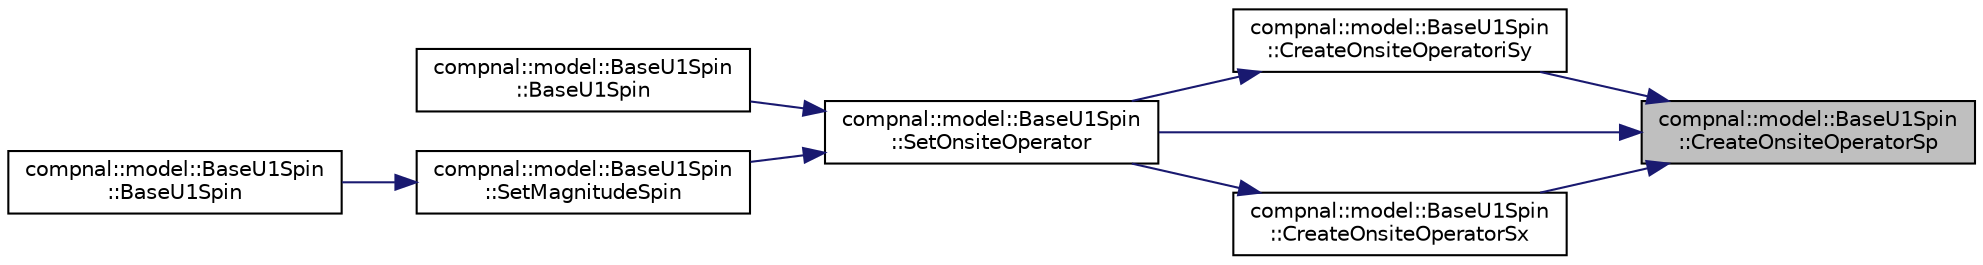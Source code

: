digraph "compnal::model::BaseU1Spin::CreateOnsiteOperatorSp"
{
 // INTERACTIVE_SVG=YES
 // LATEX_PDF_SIZE
  edge [fontname="Helvetica",fontsize="10",labelfontname="Helvetica",labelfontsize="10"];
  node [fontname="Helvetica",fontsize="10",shape=record];
  rankdir="RL";
  Node1 [label="compnal::model::BaseU1Spin\l::CreateOnsiteOperatorSp",height=0.2,width=0.4,color="black", fillcolor="grey75", style="filled", fontcolor="black",tooltip="Generate the spin-  raising operator ."];
  Node1 -> Node2 [dir="back",color="midnightblue",fontsize="10",style="solid",fontname="Helvetica"];
  Node2 [label="compnal::model::BaseU1Spin\l::CreateOnsiteOperatoriSy",height=0.2,width=0.4,color="black", fillcolor="white", style="filled",URL="$d6/d49/classcompnal_1_1model_1_1_base_u1_spin.html#a0ad8ed9859946ad665f469f200278188",tooltip="Generate the spin-  operator for the y-direction  with  being the imaginary unit."];
  Node2 -> Node3 [dir="back",color="midnightblue",fontsize="10",style="solid",fontname="Helvetica"];
  Node3 [label="compnal::model::BaseU1Spin\l::SetOnsiteOperator",height=0.2,width=0.4,color="black", fillcolor="white", style="filled",URL="$d6/d49/classcompnal_1_1model_1_1_base_u1_spin.html#a55509590c0fe917c47ba022acbabcb2c",tooltip="Set onsite operators."];
  Node3 -> Node4 [dir="back",color="midnightblue",fontsize="10",style="solid",fontname="Helvetica"];
  Node4 [label="compnal::model::BaseU1Spin\l::BaseU1Spin",height=0.2,width=0.4,color="black", fillcolor="white", style="filled",URL="$d6/d49/classcompnal_1_1model_1_1_base_u1_spin.html#a99932d800811ad7bacbdd124620e97a2",tooltip="Constructor of BaseU1Spin class."];
  Node3 -> Node5 [dir="back",color="midnightblue",fontsize="10",style="solid",fontname="Helvetica"];
  Node5 [label="compnal::model::BaseU1Spin\l::SetMagnitudeSpin",height=0.2,width=0.4,color="black", fillcolor="white", style="filled",URL="$d6/d49/classcompnal_1_1model_1_1_base_u1_spin.html#a569a6978dc3b834ff3875534cf4761ab",tooltip="Set the magnitude of the spin ."];
  Node5 -> Node6 [dir="back",color="midnightblue",fontsize="10",style="solid",fontname="Helvetica"];
  Node6 [label="compnal::model::BaseU1Spin\l::BaseU1Spin",height=0.2,width=0.4,color="black", fillcolor="white", style="filled",URL="$d6/d49/classcompnal_1_1model_1_1_base_u1_spin.html#a90d8388c7feec9f08bcf9253583e222b",tooltip="Constructor of BaseU1Spin class."];
  Node1 -> Node7 [dir="back",color="midnightblue",fontsize="10",style="solid",fontname="Helvetica"];
  Node7 [label="compnal::model::BaseU1Spin\l::CreateOnsiteOperatorSx",height=0.2,width=0.4,color="black", fillcolor="white", style="filled",URL="$d6/d49/classcompnal_1_1model_1_1_base_u1_spin.html#a6cf484f066492e0865296e842b23bcfb",tooltip="Generate the spin-  operator for the x-direction ."];
  Node7 -> Node3 [dir="back",color="midnightblue",fontsize="10",style="solid",fontname="Helvetica"];
  Node1 -> Node3 [dir="back",color="midnightblue",fontsize="10",style="solid",fontname="Helvetica"];
}
